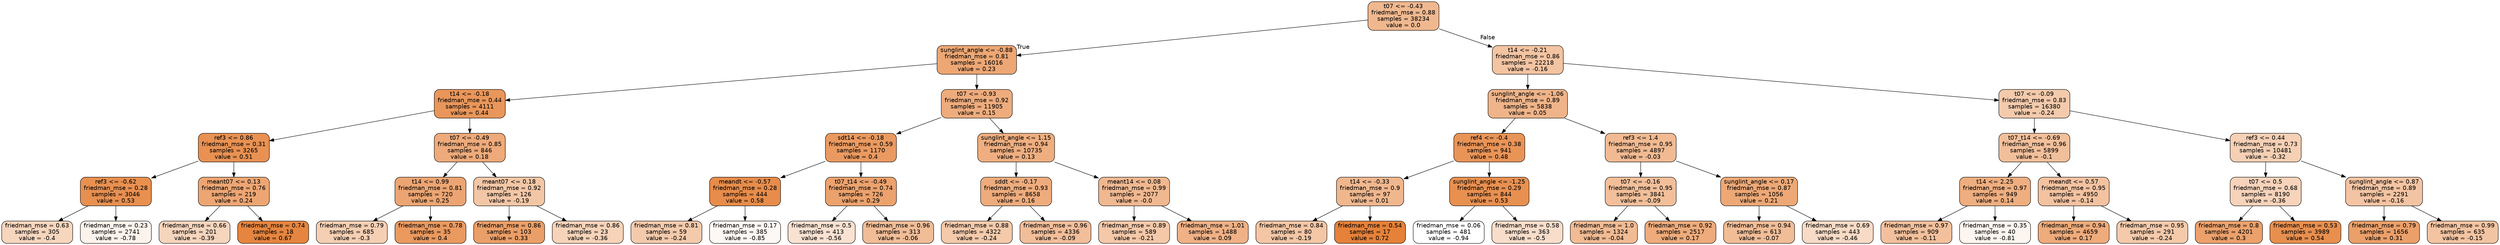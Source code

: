 digraph Tree {
node [shape=box, style="filled, rounded", color="black", fontname=helvetica] ;
edge [fontname=helvetica] ;
0 [label="t07 <= -0.43\nfriedman_mse = 0.88\nsamples = 38234\nvalue = 0.0", fillcolor="#f0b88f"] ;
1 [label="sunglint_angle <= -0.88\nfriedman_mse = 0.81\nsamples = 16016\nvalue = 0.23", fillcolor="#eda774"] ;
0 -> 1 [labeldistance=2.5, labelangle=45, headlabel="True"] ;
2 [label="t14 <= -0.18\nfriedman_mse = 0.44\nsamples = 4111\nvalue = 0.44", fillcolor="#e9965a"] ;
1 -> 2 ;
3 [label="ref3 <= 0.86\nfriedman_mse = 0.31\nsamples = 3265\nvalue = 0.51", fillcolor="#e89152"] ;
2 -> 3 ;
4 [label="ref3 <= -0.62\nfriedman_mse = 0.28\nsamples = 3046\nvalue = 0.53", fillcolor="#e89050"] ;
3 -> 4 ;
5 [label="friedman_mse = 0.63\nsamples = 305\nvalue = -0.4", fillcolor="#f7d6be"] ;
4 -> 5 ;
6 [label="friedman_mse = 0.23\nsamples = 2741\nvalue = -0.78", fillcolor="#fcf3ec"] ;
4 -> 6 ;
7 [label="meant07 <= 0.13\nfriedman_mse = 0.76\nsamples = 219\nvalue = 0.24", fillcolor="#eda673"] ;
3 -> 7 ;
8 [label="friedman_mse = 0.66\nsamples = 201\nvalue = -0.39", fillcolor="#f6d5bd"] ;
7 -> 8 ;
9 [label="friedman_mse = 0.74\nsamples = 18\nvalue = 0.67", fillcolor="#e6853f"] ;
7 -> 9 ;
10 [label="t07 <= -0.49\nfriedman_mse = 0.85\nsamples = 846\nvalue = 0.18", fillcolor="#eeaa7a"] ;
2 -> 10 ;
11 [label="t14 <= 0.99\nfriedman_mse = 0.81\nsamples = 720\nvalue = 0.25", fillcolor="#eca572"] ;
10 -> 11 ;
12 [label="friedman_mse = 0.79\nsamples = 685\nvalue = -0.3", fillcolor="#f5cfb3"] ;
11 -> 12 ;
13 [label="friedman_mse = 0.78\nsamples = 35\nvalue = 0.4", fillcolor="#ea995f"] ;
11 -> 13 ;
14 [label="meant07 <= 0.18\nfriedman_mse = 0.92\nsamples = 126\nvalue = -0.19", fillcolor="#f3c7a6"] ;
10 -> 14 ;
15 [label="friedman_mse = 0.86\nsamples = 103\nvalue = 0.33", fillcolor="#eb9f68"] ;
14 -> 15 ;
16 [label="friedman_mse = 0.86\nsamples = 23\nvalue = -0.36", fillcolor="#f6d3b9"] ;
14 -> 16 ;
17 [label="t07 <= -0.93\nfriedman_mse = 0.92\nsamples = 11905\nvalue = 0.15", fillcolor="#eeac7d"] ;
1 -> 17 ;
18 [label="sdt14 <= -0.18\nfriedman_mse = 0.59\nsamples = 1170\nvalue = 0.4", fillcolor="#ea9a60"] ;
17 -> 18 ;
19 [label="meandt <= -0.57\nfriedman_mse = 0.28\nsamples = 444\nvalue = 0.58", fillcolor="#e78c4a"] ;
18 -> 19 ;
20 [label="friedman_mse = 0.81\nsamples = 59\nvalue = -0.24", fillcolor="#f4caac"] ;
19 -> 20 ;
21 [label="friedman_mse = 0.17\nsamples = 385\nvalue = -0.85", fillcolor="#fef8f4"] ;
19 -> 21 ;
22 [label="t07_t14 <= -0.49\nfriedman_mse = 0.74\nsamples = 726\nvalue = 0.29", fillcolor="#eca26d"] ;
18 -> 22 ;
23 [label="friedman_mse = 0.5\nsamples = 413\nvalue = -0.56", fillcolor="#f9e2d2"] ;
22 -> 23 ;
24 [label="friedman_mse = 0.96\nsamples = 313\nvalue = -0.06", fillcolor="#f1bd97"] ;
22 -> 24 ;
25 [label="sunglint_angle <= 1.15\nfriedman_mse = 0.94\nsamples = 10735\nvalue = 0.13", fillcolor="#eeae80"] ;
17 -> 25 ;
26 [label="sddt <= -0.17\nfriedman_mse = 0.93\nsamples = 8658\nvalue = 0.16", fillcolor="#eeac7d"] ;
25 -> 26 ;
27 [label="friedman_mse = 0.88\nsamples = 4322\nvalue = -0.24", fillcolor="#f4caab"] ;
26 -> 27 ;
28 [label="friedman_mse = 0.96\nsamples = 4336\nvalue = -0.09", fillcolor="#f2be9a"] ;
26 -> 28 ;
29 [label="meant14 <= 0.08\nfriedman_mse = 0.99\nsamples = 2077\nvalue = -0.0", fillcolor="#f0b890"] ;
25 -> 29 ;
30 [label="friedman_mse = 0.89\nsamples = 589\nvalue = -0.21", fillcolor="#f4c8a9"] ;
29 -> 30 ;
31 [label="friedman_mse = 1.01\nsamples = 1488\nvalue = 0.09", fillcolor="#efb185"] ;
29 -> 31 ;
32 [label="t14 <= -0.21\nfriedman_mse = 0.86\nsamples = 22218\nvalue = -0.16", fillcolor="#f3c4a2"] ;
0 -> 32 [labeldistance=2.5, labelangle=-45, headlabel="False"] ;
33 [label="sunglint_angle <= -1.06\nfriedman_mse = 0.89\nsamples = 5838\nvalue = 0.05", fillcolor="#efb489"] ;
32 -> 33 ;
34 [label="ref4 <= -0.4\nfriedman_mse = 0.38\nsamples = 941\nvalue = 0.48", fillcolor="#e99457"] ;
33 -> 34 ;
35 [label="t14 <= -0.33\nfriedman_mse = 0.9\nsamples = 97\nvalue = 0.01", fillcolor="#f0b78e"] ;
34 -> 35 ;
36 [label="friedman_mse = 0.84\nsamples = 80\nvalue = -0.19", fillcolor="#f3c6a5"] ;
35 -> 36 ;
37 [label="friedman_mse = 0.54\nsamples = 17\nvalue = 0.72", fillcolor="#e58139"] ;
35 -> 37 ;
38 [label="sunglint_angle <= -1.25\nfriedman_mse = 0.29\nsamples = 844\nvalue = 0.53", fillcolor="#e89050"] ;
34 -> 38 ;
39 [label="friedman_mse = 0.06\nsamples = 481\nvalue = -0.94", fillcolor="#ffffff"] ;
38 -> 39 ;
40 [label="friedman_mse = 0.58\nsamples = 363\nvalue = -0.5", fillcolor="#f8ddca"] ;
38 -> 40 ;
41 [label="ref3 <= 1.4\nfriedman_mse = 0.95\nsamples = 4897\nvalue = -0.03", fillcolor="#f1ba92"] ;
33 -> 41 ;
42 [label="t07 <= -0.16\nfriedman_mse = 0.95\nsamples = 3841\nvalue = -0.09", fillcolor="#f2bf9a"] ;
41 -> 42 ;
43 [label="friedman_mse = 1.0\nsamples = 1324\nvalue = -0.04", fillcolor="#f1bb94"] ;
42 -> 43 ;
44 [label="friedman_mse = 0.92\nsamples = 2517\nvalue = 0.17", fillcolor="#eeab7b"] ;
42 -> 44 ;
45 [label="sunglint_angle <= 0.17\nfriedman_mse = 0.87\nsamples = 1056\nvalue = 0.21", fillcolor="#eda876"] ;
41 -> 45 ;
46 [label="friedman_mse = 0.94\nsamples = 613\nvalue = -0.07", fillcolor="#f1bd97"] ;
45 -> 46 ;
47 [label="friedman_mse = 0.69\nsamples = 443\nvalue = -0.46", fillcolor="#f7dbc6"] ;
45 -> 47 ;
48 [label="t07 <= -0.09\nfriedman_mse = 0.83\nsamples = 16380\nvalue = -0.24", fillcolor="#f4caac"] ;
32 -> 48 ;
49 [label="t07_t14 <= -0.69\nfriedman_mse = 0.96\nsamples = 5899\nvalue = -0.1", fillcolor="#f2bf9b"] ;
48 -> 49 ;
50 [label="t14 <= 2.25\nfriedman_mse = 0.97\nsamples = 949\nvalue = 0.14", fillcolor="#eeae7f"] ;
49 -> 50 ;
51 [label="friedman_mse = 0.97\nsamples = 909\nvalue = -0.11", fillcolor="#f2c09c"] ;
50 -> 51 ;
52 [label="friedman_mse = 0.35\nsamples = 40\nvalue = -0.81", fillcolor="#fdf5ef"] ;
50 -> 52 ;
53 [label="meandt <= 0.57\nfriedman_mse = 0.95\nsamples = 4950\nvalue = -0.14", fillcolor="#f3c2a0"] ;
49 -> 53 ;
54 [label="friedman_mse = 0.94\nsamples = 4659\nvalue = 0.17", fillcolor="#eeab7b"] ;
53 -> 54 ;
55 [label="friedman_mse = 0.95\nsamples = 291\nvalue = -0.24", fillcolor="#f4caab"] ;
53 -> 55 ;
56 [label="ref3 <= 0.44\nfriedman_mse = 0.73\nsamples = 10481\nvalue = -0.32", fillcolor="#f5d0b5"] ;
48 -> 56 ;
57 [label="t07 <= 0.5\nfriedman_mse = 0.68\nsamples = 8190\nvalue = -0.36", fillcolor="#f6d3ba"] ;
56 -> 57 ;
58 [label="friedman_mse = 0.8\nsamples = 4201\nvalue = 0.3", fillcolor="#eca16c"] ;
57 -> 58 ;
59 [label="friedman_mse = 0.53\nsamples = 3989\nvalue = 0.54", fillcolor="#e88f4e"] ;
57 -> 59 ;
60 [label="sunglint_angle <= 0.87\nfriedman_mse = 0.89\nsamples = 2291\nvalue = -0.16", fillcolor="#f3c4a3"] ;
56 -> 60 ;
61 [label="friedman_mse = 0.79\nsamples = 1656\nvalue = 0.31", fillcolor="#eba06a"] ;
60 -> 61 ;
62 [label="friedman_mse = 0.99\nsamples = 635\nvalue = -0.15", fillcolor="#f3c4a2"] ;
60 -> 62 ;
}
